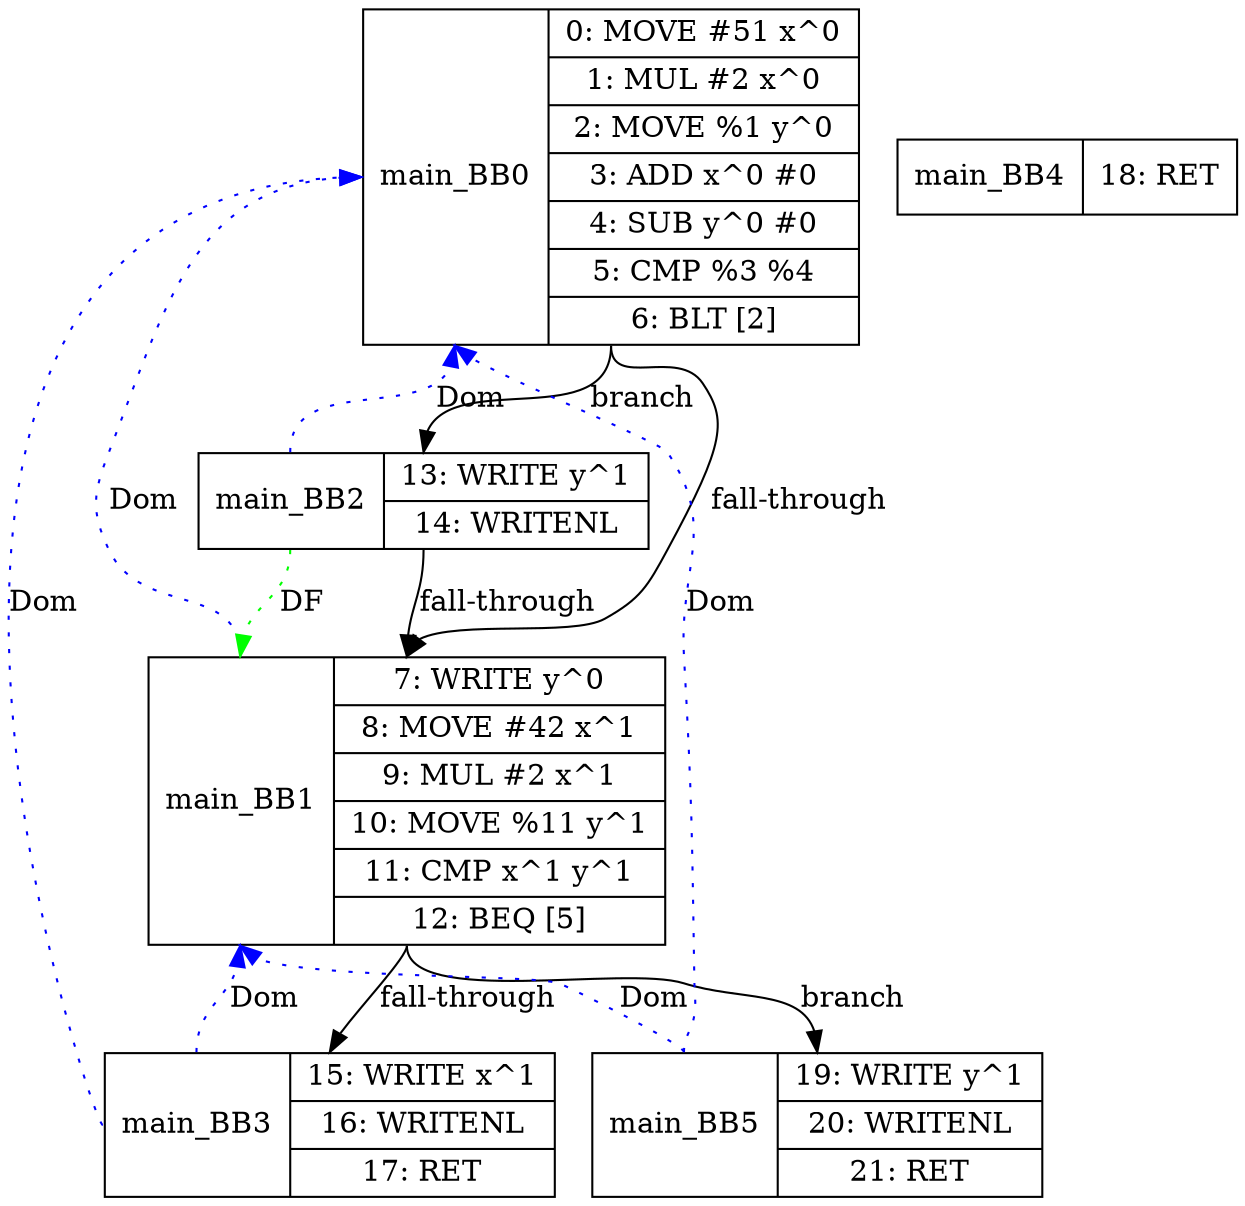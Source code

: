 diGraph G { 
main_BB0 [shape=record, label="<b>main_BB0| {0: MOVE #51 x^0|1: MUL #2 x^0|2: MOVE %1 y^0|3: ADD x^0 #0|4: SUB y^0 #0|5: CMP %3 %4|6: BLT [2]}"];
main_BB1 [shape=record, label="<b>main_BB1| {7: WRITE y^0|8: MOVE #42 x^1|9: MUL #2 x^1|10: MOVE %11 y^1|11: CMP x^1 y^1|12: BEQ [5]}"];
main_BB2 [shape=record, label="<b>main_BB2| {13: WRITE y^1|14: WRITENL }"];
main_BB3 [shape=record, label="<b>main_BB3| {15: WRITE x^1|16: WRITENL |17: RET }"];
main_BB4 [shape=record, label="<b>main_BB4| {18: RET }"];
main_BB5 [shape=record, label="<b>main_BB5| {19: WRITE y^1|20: WRITENL |21: RET }"];

main_BB0:s -> main_BB1:n [label="fall-through"];
main_BB0:s -> main_BB2:n [label="branch"];
main_BB1:s -> main_BB3:n [label="fall-through"];
main_BB1:s -> main_BB5:n [label="branch"];
main_BB2:s -> main_BB1:n [label="fall-through"];
main_BB1:b -> main_BB0:b [color=blue, style=dotted, label="Dom"];
main_BB2:b -> main_BB0:b [color=blue, style=dotted, label="Dom"];
main_BB3:b -> main_BB0:b [color=blue, style=dotted, label="Dom"];
main_BB3:b -> main_BB1:b [color=blue, style=dotted, label="Dom"];
main_BB5:b -> main_BB0:b [color=blue, style=dotted, label="Dom"];
main_BB5:b -> main_BB1:b [color=blue, style=dotted, label="Dom"];
main_BB2:b -> main_BB1:b [color=green, style=dotted, label="DF"];


}